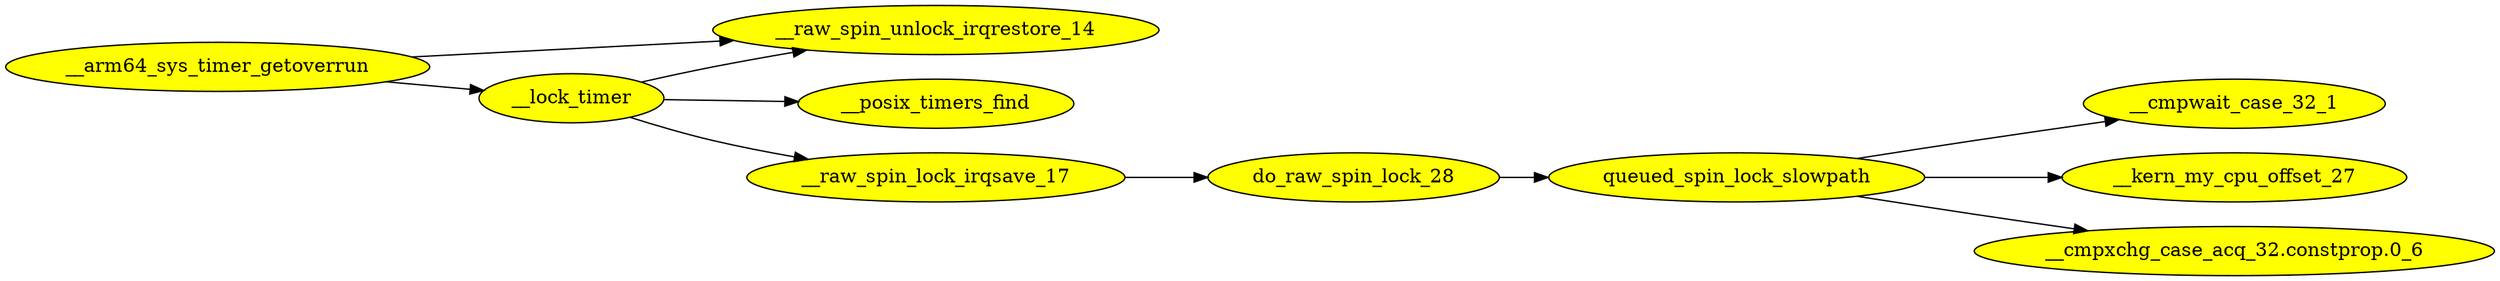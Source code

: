 digraph G {
rankdir=LR; node [style=filled fillcolor=yellow]
"__arm64_sys_timer_getoverrun"->"__raw_spin_unlock_irqrestore_14" [ edgeid = "1"]; 
"__arm64_sys_timer_getoverrun"->"__lock_timer" [ edgeid = "2"]; 
"__lock_timer"->"__raw_spin_unlock_irqrestore_14" [ edgeid = "3"]; 
"__lock_timer"->"__posix_timers_find" [ edgeid = "4"]; 
"__lock_timer"->"__raw_spin_lock_irqsave_17" [ edgeid = "5"]; 
"__raw_spin_lock_irqsave_17"->"do_raw_spin_lock_28" [ edgeid = "6"]; 
"do_raw_spin_lock_28"->"queued_spin_lock_slowpath" [ edgeid = "7"]; 
"queued_spin_lock_slowpath"->"__cmpwait_case_32_1" [ edgeid = "8"]; 
"queued_spin_lock_slowpath"->"__kern_my_cpu_offset_27" [ edgeid = "9"]; 
"queued_spin_lock_slowpath"->"__cmpxchg_case_acq_32.constprop.0_6" [ edgeid = "10"]; 
}
